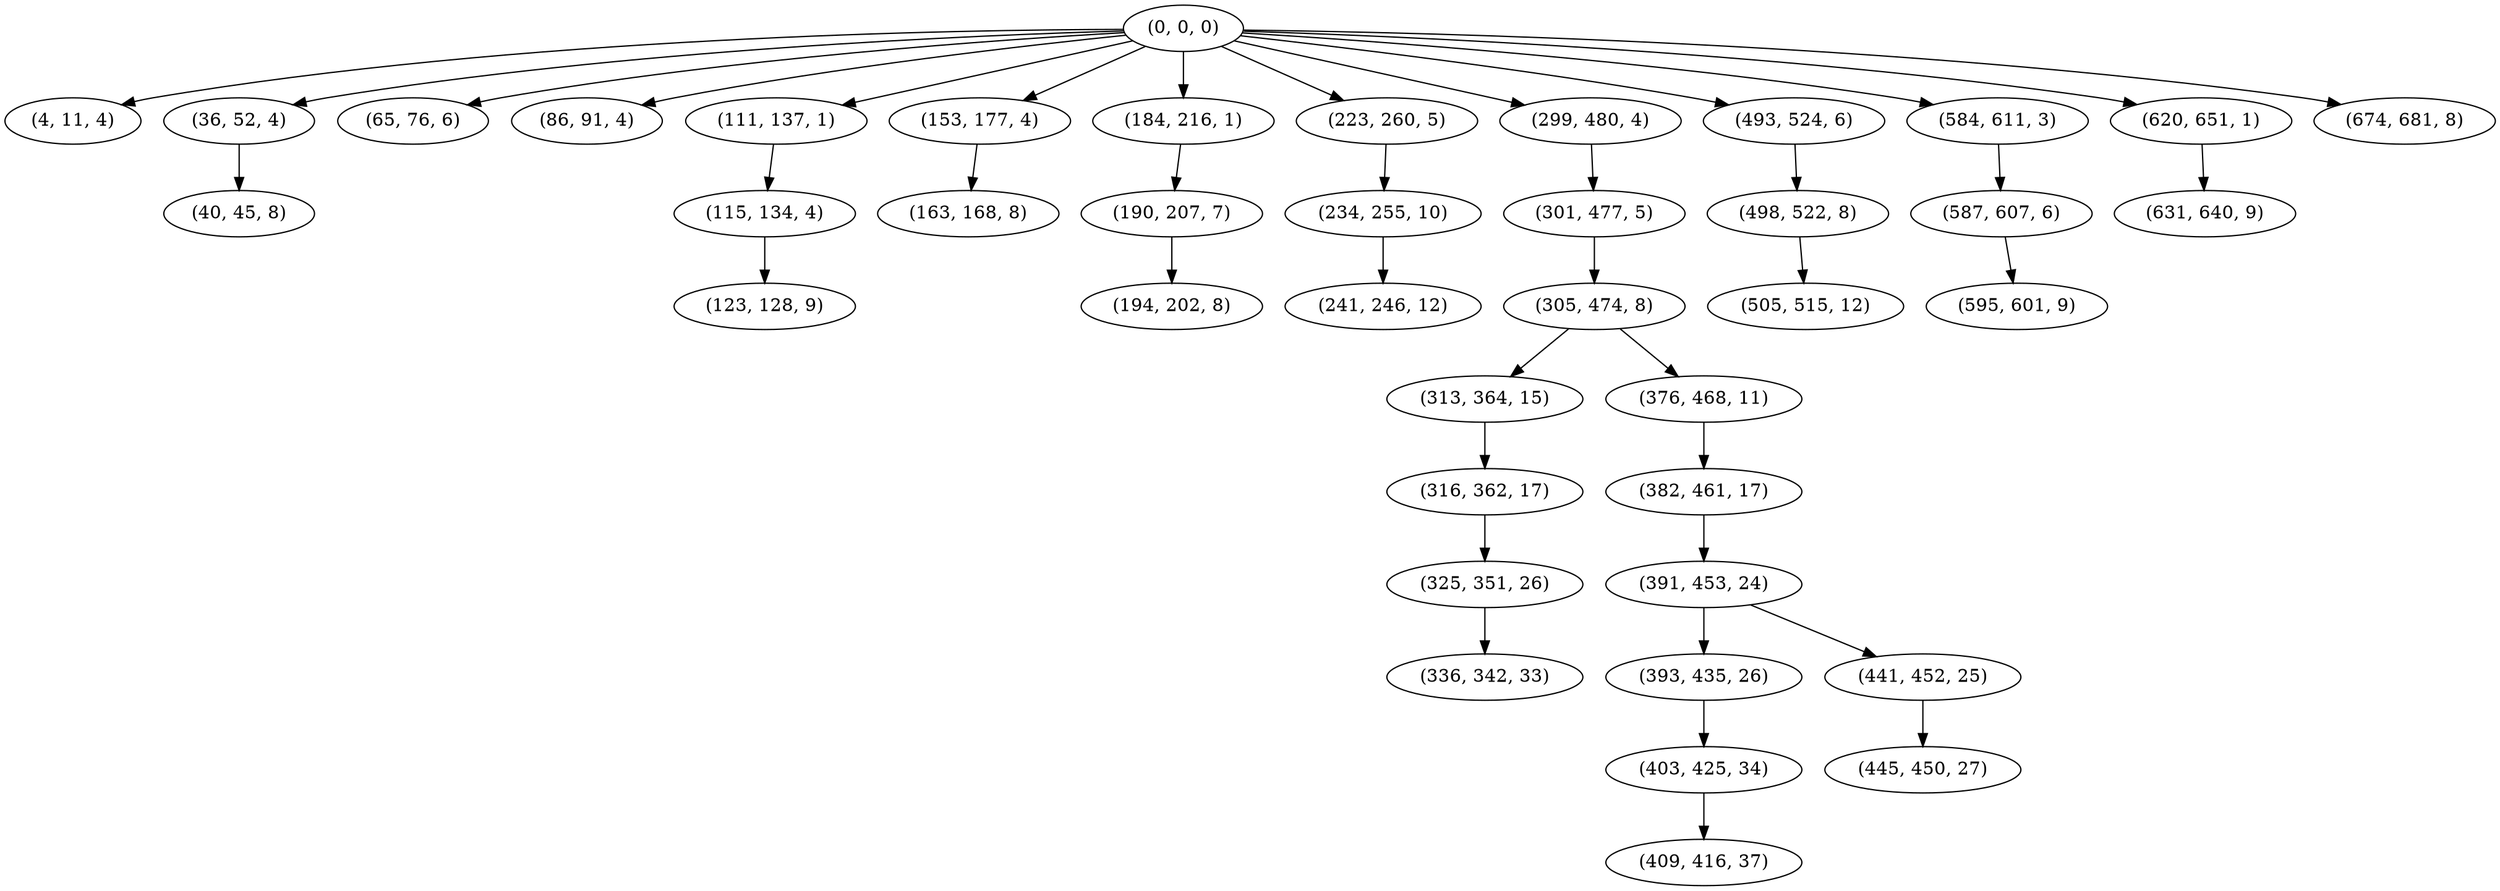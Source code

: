 digraph tree {
    "(0, 0, 0)";
    "(4, 11, 4)";
    "(36, 52, 4)";
    "(40, 45, 8)";
    "(65, 76, 6)";
    "(86, 91, 4)";
    "(111, 137, 1)";
    "(115, 134, 4)";
    "(123, 128, 9)";
    "(153, 177, 4)";
    "(163, 168, 8)";
    "(184, 216, 1)";
    "(190, 207, 7)";
    "(194, 202, 8)";
    "(223, 260, 5)";
    "(234, 255, 10)";
    "(241, 246, 12)";
    "(299, 480, 4)";
    "(301, 477, 5)";
    "(305, 474, 8)";
    "(313, 364, 15)";
    "(316, 362, 17)";
    "(325, 351, 26)";
    "(336, 342, 33)";
    "(376, 468, 11)";
    "(382, 461, 17)";
    "(391, 453, 24)";
    "(393, 435, 26)";
    "(403, 425, 34)";
    "(409, 416, 37)";
    "(441, 452, 25)";
    "(445, 450, 27)";
    "(493, 524, 6)";
    "(498, 522, 8)";
    "(505, 515, 12)";
    "(584, 611, 3)";
    "(587, 607, 6)";
    "(595, 601, 9)";
    "(620, 651, 1)";
    "(631, 640, 9)";
    "(674, 681, 8)";
    "(0, 0, 0)" -> "(4, 11, 4)";
    "(0, 0, 0)" -> "(36, 52, 4)";
    "(0, 0, 0)" -> "(65, 76, 6)";
    "(0, 0, 0)" -> "(86, 91, 4)";
    "(0, 0, 0)" -> "(111, 137, 1)";
    "(0, 0, 0)" -> "(153, 177, 4)";
    "(0, 0, 0)" -> "(184, 216, 1)";
    "(0, 0, 0)" -> "(223, 260, 5)";
    "(0, 0, 0)" -> "(299, 480, 4)";
    "(0, 0, 0)" -> "(493, 524, 6)";
    "(0, 0, 0)" -> "(584, 611, 3)";
    "(0, 0, 0)" -> "(620, 651, 1)";
    "(0, 0, 0)" -> "(674, 681, 8)";
    "(36, 52, 4)" -> "(40, 45, 8)";
    "(111, 137, 1)" -> "(115, 134, 4)";
    "(115, 134, 4)" -> "(123, 128, 9)";
    "(153, 177, 4)" -> "(163, 168, 8)";
    "(184, 216, 1)" -> "(190, 207, 7)";
    "(190, 207, 7)" -> "(194, 202, 8)";
    "(223, 260, 5)" -> "(234, 255, 10)";
    "(234, 255, 10)" -> "(241, 246, 12)";
    "(299, 480, 4)" -> "(301, 477, 5)";
    "(301, 477, 5)" -> "(305, 474, 8)";
    "(305, 474, 8)" -> "(313, 364, 15)";
    "(305, 474, 8)" -> "(376, 468, 11)";
    "(313, 364, 15)" -> "(316, 362, 17)";
    "(316, 362, 17)" -> "(325, 351, 26)";
    "(325, 351, 26)" -> "(336, 342, 33)";
    "(376, 468, 11)" -> "(382, 461, 17)";
    "(382, 461, 17)" -> "(391, 453, 24)";
    "(391, 453, 24)" -> "(393, 435, 26)";
    "(391, 453, 24)" -> "(441, 452, 25)";
    "(393, 435, 26)" -> "(403, 425, 34)";
    "(403, 425, 34)" -> "(409, 416, 37)";
    "(441, 452, 25)" -> "(445, 450, 27)";
    "(493, 524, 6)" -> "(498, 522, 8)";
    "(498, 522, 8)" -> "(505, 515, 12)";
    "(584, 611, 3)" -> "(587, 607, 6)";
    "(587, 607, 6)" -> "(595, 601, 9)";
    "(620, 651, 1)" -> "(631, 640, 9)";
}
